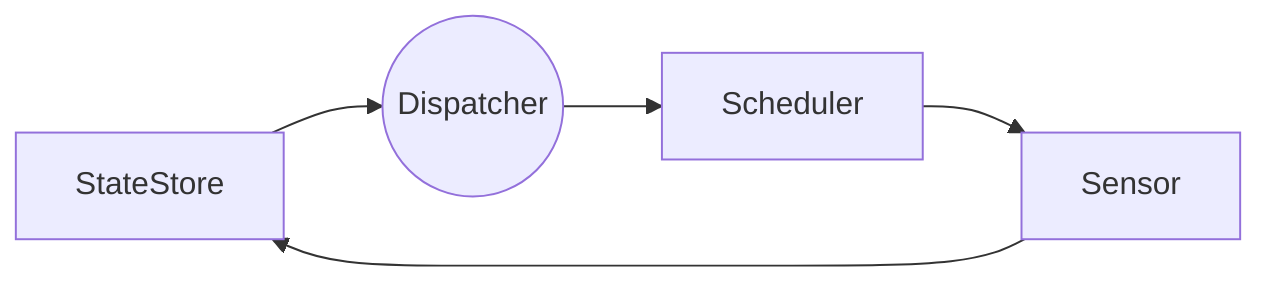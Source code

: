 graph LR;

	StateStore;
	Dispatcher((Dispatcher));
	Scheduler;
    Sensor;

	StateStore --> Dispatcher
	Dispatcher --> Scheduler
    Scheduler --> Sensor 
    Sensor --> StateStore